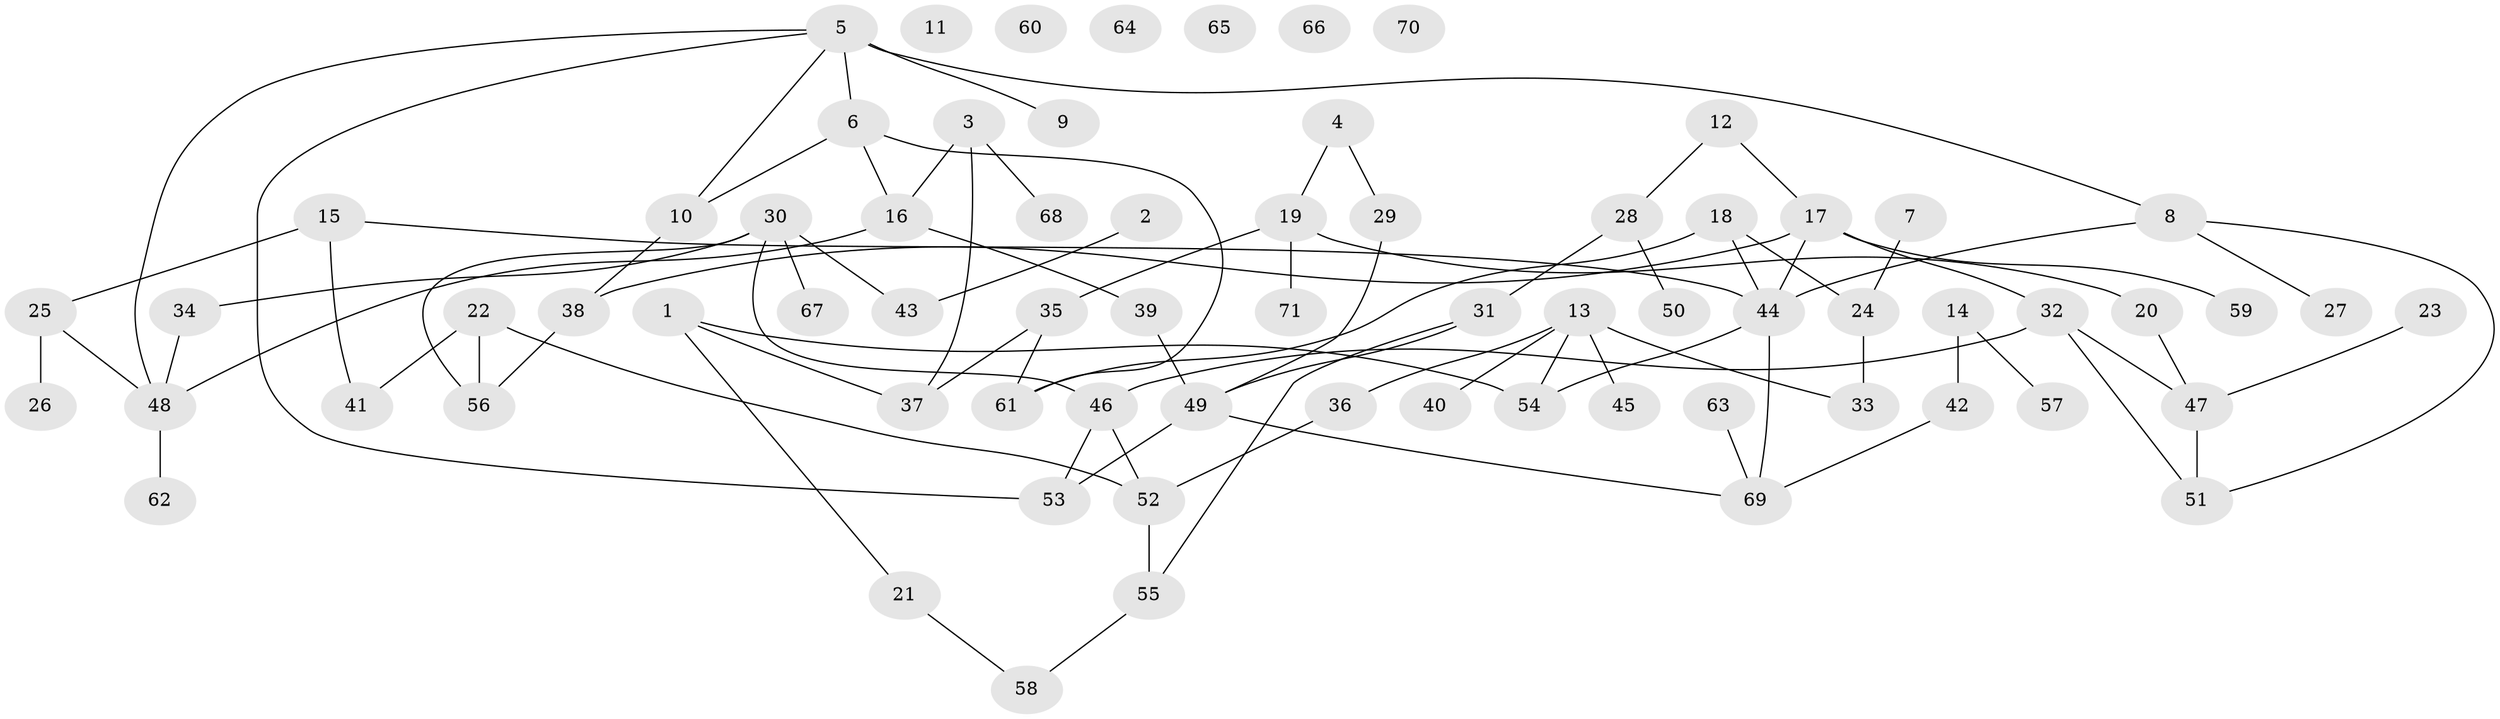 // coarse degree distribution, {1: 0.21052631578947367, 6: 0.02631578947368421, 4: 0.34210526315789475, 2: 0.15789473684210525, 3: 0.18421052631578946, 7: 0.02631578947368421, 5: 0.05263157894736842}
// Generated by graph-tools (version 1.1) at 2025/35/03/04/25 23:35:51]
// undirected, 71 vertices, 87 edges
graph export_dot {
  node [color=gray90,style=filled];
  1;
  2;
  3;
  4;
  5;
  6;
  7;
  8;
  9;
  10;
  11;
  12;
  13;
  14;
  15;
  16;
  17;
  18;
  19;
  20;
  21;
  22;
  23;
  24;
  25;
  26;
  27;
  28;
  29;
  30;
  31;
  32;
  33;
  34;
  35;
  36;
  37;
  38;
  39;
  40;
  41;
  42;
  43;
  44;
  45;
  46;
  47;
  48;
  49;
  50;
  51;
  52;
  53;
  54;
  55;
  56;
  57;
  58;
  59;
  60;
  61;
  62;
  63;
  64;
  65;
  66;
  67;
  68;
  69;
  70;
  71;
  1 -- 21;
  1 -- 37;
  1 -- 54;
  2 -- 43;
  3 -- 16;
  3 -- 37;
  3 -- 68;
  4 -- 19;
  4 -- 29;
  5 -- 6;
  5 -- 8;
  5 -- 9;
  5 -- 10;
  5 -- 48;
  5 -- 53;
  6 -- 10;
  6 -- 16;
  6 -- 61;
  7 -- 24;
  8 -- 27;
  8 -- 44;
  8 -- 51;
  10 -- 38;
  12 -- 17;
  12 -- 28;
  13 -- 33;
  13 -- 36;
  13 -- 40;
  13 -- 45;
  13 -- 54;
  14 -- 42;
  14 -- 57;
  15 -- 25;
  15 -- 41;
  15 -- 44;
  16 -- 39;
  16 -- 48;
  17 -- 32;
  17 -- 38;
  17 -- 44;
  17 -- 59;
  18 -- 24;
  18 -- 44;
  18 -- 61;
  19 -- 20;
  19 -- 35;
  19 -- 71;
  20 -- 47;
  21 -- 58;
  22 -- 41;
  22 -- 52;
  22 -- 56;
  23 -- 47;
  24 -- 33;
  25 -- 26;
  25 -- 48;
  28 -- 31;
  28 -- 50;
  29 -- 49;
  30 -- 34;
  30 -- 43;
  30 -- 46;
  30 -- 56;
  30 -- 67;
  31 -- 49;
  31 -- 55;
  32 -- 46;
  32 -- 47;
  32 -- 51;
  34 -- 48;
  35 -- 37;
  35 -- 61;
  36 -- 52;
  38 -- 56;
  39 -- 49;
  42 -- 69;
  44 -- 54;
  44 -- 69;
  46 -- 52;
  46 -- 53;
  47 -- 51;
  48 -- 62;
  49 -- 53;
  49 -- 69;
  52 -- 55;
  55 -- 58;
  63 -- 69;
}
